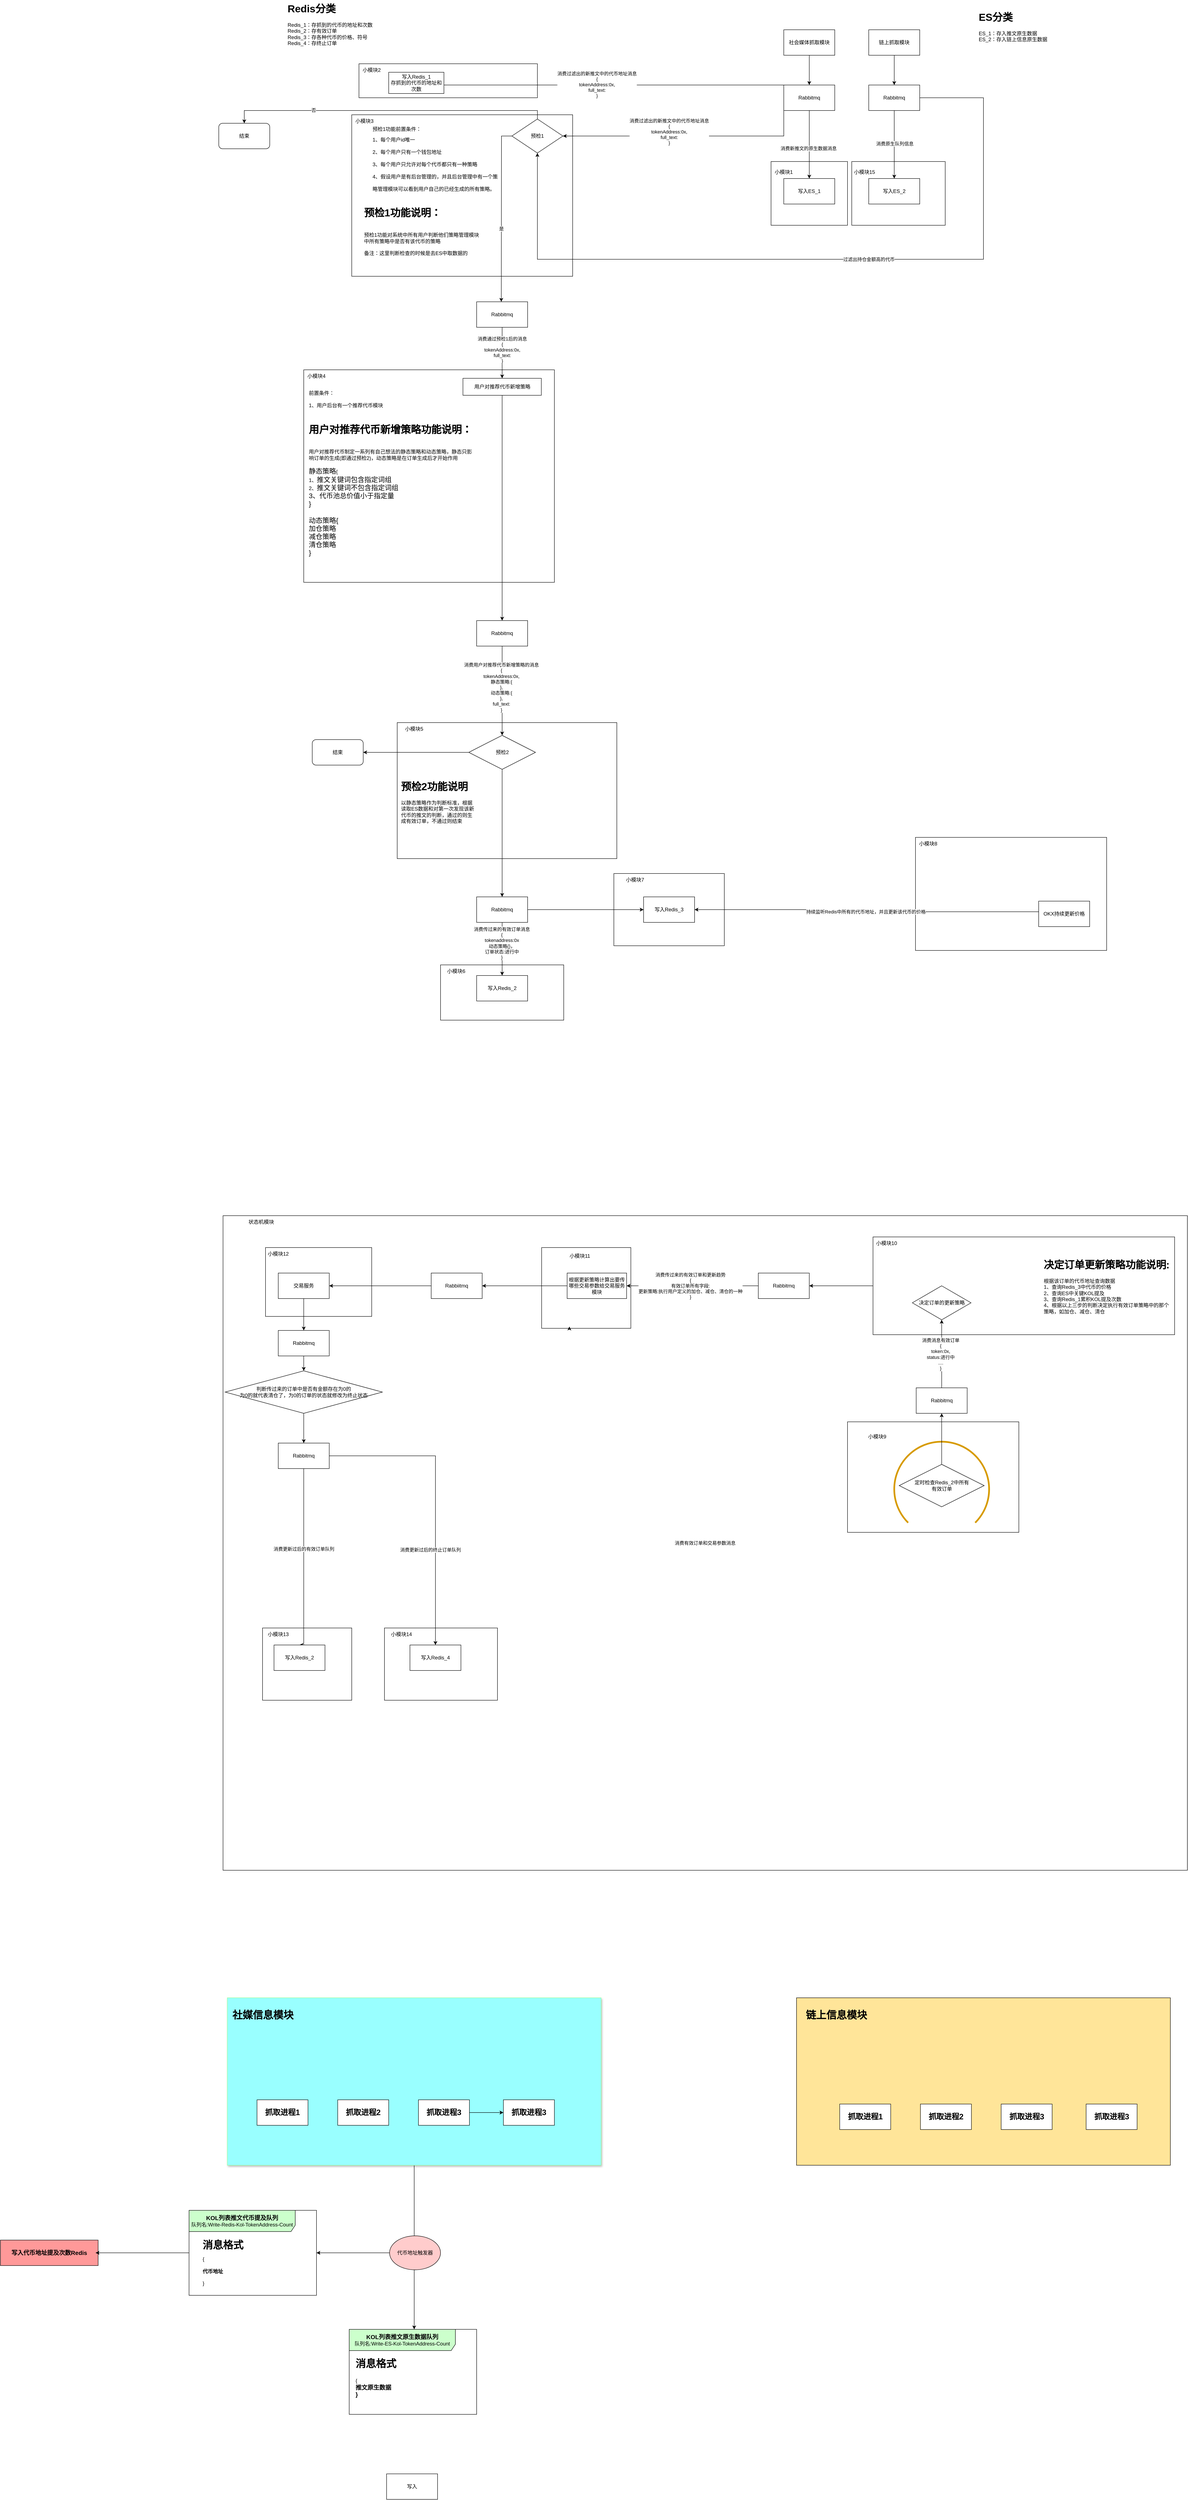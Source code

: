 <mxfile version="27.1.6">
  <diagram name="第 1 页" id="DkC_prD0v3U8Wd_PVia3">
    <mxGraphModel dx="4216" dy="1070" grid="1" gridSize="10" guides="1" tooltips="1" connect="1" arrows="1" fold="1" page="1" pageScale="1" pageWidth="827" pageHeight="1169" math="0" shadow="0">
      <root>
        <mxCell id="0" />
        <mxCell id="1" parent="0" />
        <mxCell id="UOhJGm3NhoNirZsMdT3K-6" value="" style="rounded=0;whiteSpace=wrap;html=1;" parent="1" vertex="1">
          <mxGeometry x="350" y="380" width="220" height="150" as="geometry" />
        </mxCell>
        <mxCell id="yAELuXM_3UmZnxBH9bzI-171" value="" style="rounded=0;whiteSpace=wrap;html=1;" parent="1" vertex="1">
          <mxGeometry x="-625" y="2923" width="230" height="215" as="geometry" />
        </mxCell>
        <mxCell id="yAELuXM_3UmZnxBH9bzI-154" value="" style="rounded=0;whiteSpace=wrap;html=1;" parent="1" vertex="1">
          <mxGeometry x="386.68" y="3365" width="350" height="240" as="geometry" />
        </mxCell>
        <mxCell id="yAELuXM_3UmZnxBH9bzI-139" value="" style="rounded=0;whiteSpace=wrap;html=1;" parent="1" vertex="1">
          <mxGeometry x="500" y="1970" width="450" height="266" as="geometry" />
        </mxCell>
        <mxCell id="yAELuXM_3UmZnxBH9bzI-136" value="" style="rounded=0;whiteSpace=wrap;html=1;" parent="1" vertex="1">
          <mxGeometry x="-210" y="2055" width="260" height="170" as="geometry" />
        </mxCell>
        <mxCell id="yAELuXM_3UmZnxBH9bzI-127" value="" style="rounded=0;whiteSpace=wrap;html=1;" parent="1" vertex="1">
          <mxGeometry x="-618" y="2270" width="290" height="130" as="geometry" />
        </mxCell>
        <mxCell id="yAELuXM_3UmZnxBH9bzI-118" value="" style="rounded=0;whiteSpace=wrap;html=1;" parent="1" vertex="1">
          <mxGeometry x="-720" y="1700" width="517" height="320" as="geometry" />
        </mxCell>
        <mxCell id="yAELuXM_3UmZnxBH9bzI-104" value="" style="rounded=0;whiteSpace=wrap;html=1;" parent="1" vertex="1">
          <mxGeometry x="-940" y="870" width="590" height="500" as="geometry" />
        </mxCell>
        <mxCell id="yAELuXM_3UmZnxBH9bzI-66" value="" style="rounded=0;whiteSpace=wrap;html=1;" parent="1" vertex="1">
          <mxGeometry x="160" y="380" width="180" height="150" as="geometry" />
        </mxCell>
        <mxCell id="yAELuXM_3UmZnxBH9bzI-63" value="" style="rounded=0;whiteSpace=wrap;html=1;" parent="1" vertex="1">
          <mxGeometry x="-827" y="270" width="520" height="380" as="geometry" />
        </mxCell>
        <mxCell id="yAELuXM_3UmZnxBH9bzI-61" value="" style="rounded=0;whiteSpace=wrap;html=1;" parent="1" vertex="1">
          <mxGeometry x="-810" y="150" width="420" height="80" as="geometry" />
        </mxCell>
        <mxCell id="yAELuXM_3UmZnxBH9bzI-26" style="edgeStyle=orthogonalEdgeStyle;rounded=0;orthogonalLoop=1;jettySize=auto;html=1;exitX=0.5;exitY=1;exitDx=0;exitDy=0;entryX=0.5;entryY=0;entryDx=0;entryDy=0;" parent="1" source="yAELuXM_3UmZnxBH9bzI-1" target="yAELuXM_3UmZnxBH9bzI-5" edge="1">
          <mxGeometry relative="1" as="geometry" />
        </mxCell>
        <mxCell id="yAELuXM_3UmZnxBH9bzI-1" value="社会媒体抓取模块" style="rounded=0;whiteSpace=wrap;html=1;" parent="1" vertex="1">
          <mxGeometry x="190" y="70" width="120" height="60" as="geometry" />
        </mxCell>
        <mxCell id="yAELuXM_3UmZnxBH9bzI-19" style="edgeStyle=orthogonalEdgeStyle;rounded=0;orthogonalLoop=1;jettySize=auto;html=1;exitX=0.5;exitY=1;exitDx=0;exitDy=0;" parent="1" source="yAELuXM_3UmZnxBH9bzI-2" target="yAELuXM_3UmZnxBH9bzI-20" edge="1">
          <mxGeometry relative="1" as="geometry">
            <mxPoint x="450" y="260" as="targetPoint" />
          </mxGeometry>
        </mxCell>
        <mxCell id="yAELuXM_3UmZnxBH9bzI-2" value="链上抓取模块" style="rounded=0;whiteSpace=wrap;html=1;" parent="1" vertex="1">
          <mxGeometry x="390" y="70" width="120" height="60" as="geometry" />
        </mxCell>
        <mxCell id="yAELuXM_3UmZnxBH9bzI-27" style="edgeStyle=orthogonalEdgeStyle;rounded=0;orthogonalLoop=1;jettySize=auto;html=1;exitX=0.5;exitY=1;exitDx=0;exitDy=0;entryX=0.5;entryY=0;entryDx=0;entryDy=0;" parent="1" source="yAELuXM_3UmZnxBH9bzI-5" target="yAELuXM_3UmZnxBH9bzI-38" edge="1">
          <mxGeometry relative="1" as="geometry">
            <mxPoint x="240" y="320" as="targetPoint" />
          </mxGeometry>
        </mxCell>
        <mxCell id="yAELuXM_3UmZnxBH9bzI-29" value="消费新推文的原生数据消息" style="edgeLabel;html=1;align=center;verticalAlign=middle;resizable=0;points=[];" parent="yAELuXM_3UmZnxBH9bzI-27" vertex="1" connectable="0">
          <mxGeometry x="0.115" y="-2" relative="1" as="geometry">
            <mxPoint as="offset" />
          </mxGeometry>
        </mxCell>
        <mxCell id="yAELuXM_3UmZnxBH9bzI-50" style="edgeStyle=orthogonalEdgeStyle;rounded=0;orthogonalLoop=1;jettySize=auto;html=1;exitX=0;exitY=0;exitDx=0;exitDy=0;entryX=1;entryY=0.5;entryDx=0;entryDy=0;" parent="1" source="yAELuXM_3UmZnxBH9bzI-5" target="yAELuXM_3UmZnxBH9bzI-33" edge="1">
          <mxGeometry relative="1" as="geometry">
            <Array as="points">
              <mxPoint x="-630" y="200" />
            </Array>
          </mxGeometry>
        </mxCell>
        <mxCell id="yAELuXM_3UmZnxBH9bzI-54" value="消费过滤出的新推文中的代币地址消息&lt;br&gt;{&lt;br&gt;tokenAddress:0x,&lt;br&gt;full_text:&lt;br&gt;}" style="edgeLabel;html=1;align=center;verticalAlign=middle;resizable=0;points=[];" parent="yAELuXM_3UmZnxBH9bzI-50" vertex="1" connectable="0">
          <mxGeometry x="0.042" y="-1" relative="1" as="geometry">
            <mxPoint as="offset" />
          </mxGeometry>
        </mxCell>
        <mxCell id="yAELuXM_3UmZnxBH9bzI-5" value="Rabbitmq" style="rounded=0;whiteSpace=wrap;html=1;" parent="1" vertex="1">
          <mxGeometry x="190" y="200" width="120" height="60" as="geometry" />
        </mxCell>
        <mxCell id="yAELuXM_3UmZnxBH9bzI-41" style="edgeStyle=orthogonalEdgeStyle;rounded=0;orthogonalLoop=1;jettySize=auto;html=1;exitX=0.5;exitY=1;exitDx=0;exitDy=0;entryX=0.5;entryY=0;entryDx=0;entryDy=0;" parent="1" source="yAELuXM_3UmZnxBH9bzI-20" target="yAELuXM_3UmZnxBH9bzI-40" edge="1">
          <mxGeometry relative="1" as="geometry" />
        </mxCell>
        <mxCell id="yAELuXM_3UmZnxBH9bzI-43" value="消费原生队列信息" style="edgeLabel;html=1;align=center;verticalAlign=middle;resizable=0;points=[];" parent="yAELuXM_3UmZnxBH9bzI-41" vertex="1" connectable="0">
          <mxGeometry x="-0.027" y="1" relative="1" as="geometry">
            <mxPoint as="offset" />
          </mxGeometry>
        </mxCell>
        <mxCell id="yAELuXM_3UmZnxBH9bzI-198" style="edgeStyle=orthogonalEdgeStyle;rounded=0;orthogonalLoop=1;jettySize=auto;html=1;exitX=1;exitY=0.5;exitDx=0;exitDy=0;entryX=0.5;entryY=1;entryDx=0;entryDy=0;" parent="1" source="yAELuXM_3UmZnxBH9bzI-20" target="yAELuXM_3UmZnxBH9bzI-81" edge="1">
          <mxGeometry relative="1" as="geometry">
            <mxPoint x="710" y="230" as="targetPoint" />
            <Array as="points">
              <mxPoint x="660" y="230" />
              <mxPoint x="660" y="610" />
              <mxPoint x="-390" y="610" />
            </Array>
          </mxGeometry>
        </mxCell>
        <mxCell id="yAELuXM_3UmZnxBH9bzI-199" value="过滤出持仓金额高的代币" style="edgeLabel;html=1;align=center;verticalAlign=middle;resizable=0;points=[];" parent="yAELuXM_3UmZnxBH9bzI-198" vertex="1" connectable="0">
          <mxGeometry x="-0.281" y="-3" relative="1" as="geometry">
            <mxPoint x="-142" y="3" as="offset" />
          </mxGeometry>
        </mxCell>
        <mxCell id="yAELuXM_3UmZnxBH9bzI-20" value="Rabbitmq" style="rounded=0;whiteSpace=wrap;html=1;" parent="1" vertex="1">
          <mxGeometry x="390" y="200" width="120" height="60" as="geometry" />
        </mxCell>
        <mxCell id="yAELuXM_3UmZnxBH9bzI-33" value="写入Redis_1&lt;div&gt;&lt;span style=&quot;text-align: left;&quot;&gt;存抓到的代币的地址和次数&lt;/span&gt;&lt;/div&gt;" style="rounded=0;whiteSpace=wrap;html=1;" parent="1" vertex="1">
          <mxGeometry x="-740" y="170" width="130" height="50" as="geometry" />
        </mxCell>
        <mxCell id="yAELuXM_3UmZnxBH9bzI-38" value="写入ES_1" style="rounded=0;whiteSpace=wrap;html=1;" parent="1" vertex="1">
          <mxGeometry x="190" y="420" width="120" height="60" as="geometry" />
        </mxCell>
        <mxCell id="yAELuXM_3UmZnxBH9bzI-40" value="写入ES_2" style="rounded=0;whiteSpace=wrap;html=1;" parent="1" vertex="1">
          <mxGeometry x="390" y="420" width="120" height="60" as="geometry" />
        </mxCell>
        <mxCell id="yAELuXM_3UmZnxBH9bzI-62" value="小模块2" style="text;html=1;align=center;verticalAlign=middle;whiteSpace=wrap;rounded=0;" parent="1" vertex="1">
          <mxGeometry x="-810" y="150" width="60" height="30" as="geometry" />
        </mxCell>
        <mxCell id="yAELuXM_3UmZnxBH9bzI-65" value="小模块3" style="text;html=1;align=center;verticalAlign=middle;whiteSpace=wrap;rounded=0;" parent="1" vertex="1">
          <mxGeometry x="-827" y="270" width="60" height="30" as="geometry" />
        </mxCell>
        <mxCell id="yAELuXM_3UmZnxBH9bzI-67" value="小模块1" style="text;html=1;align=center;verticalAlign=middle;whiteSpace=wrap;rounded=0;" parent="1" vertex="1">
          <mxGeometry x="160" y="390" width="60" height="30" as="geometry" />
        </mxCell>
        <mxCell id="yAELuXM_3UmZnxBH9bzI-77" value="&lt;span style=&quot;text-align: center;&quot;&gt;预检1功能前置条件：&lt;/span&gt;&lt;br style=&quot;text-align: center;&quot;&gt;&lt;h1 style=&quot;margin-top: 0px;&quot;&gt;&lt;span style=&quot;font-size: 12px; font-weight: 400; text-align: center;&quot;&gt;1、每个用户id唯一&lt;/span&gt;&lt;br style=&quot;font-size: 12px; font-weight: 400; text-align: center;&quot;&gt;&lt;span style=&quot;font-size: 12px; font-weight: 400; text-align: center;&quot;&gt;2、每个用户只有一个钱包地址&lt;/span&gt;&lt;br style=&quot;font-size: 12px; font-weight: 400; text-align: center;&quot;&gt;&lt;span style=&quot;font-size: 12px; font-weight: 400; text-align: center;&quot;&gt;3、每个用户只允许对每个代币都只有一种策略&lt;br&gt;4、&lt;/span&gt;&lt;span style=&quot;background-color: transparent; color: light-dark(rgb(0, 0, 0), rgb(255, 255, 255)); font-size: 12px; font-weight: normal;&quot;&gt;假设用户是有后台管理的，并且后台管理中有一个策略管理模块可以看到用户自己的已经生成的所有策略。&lt;/span&gt;&lt;/h1&gt;" style="text;html=1;whiteSpace=wrap;overflow=hidden;rounded=0;" parent="1" vertex="1">
          <mxGeometry x="-780" y="290" width="300" height="170" as="geometry" />
        </mxCell>
        <mxCell id="yAELuXM_3UmZnxBH9bzI-80" value="&lt;h1 style=&quot;margin-top: 0px;&quot;&gt;预检1功能说明：&lt;/h1&gt;&lt;div&gt;&lt;br&gt;预检1功能对系统中所有用户判断他们策略管理模块中所有策略中是否有该代币的策略&lt;br&gt;&lt;br&gt;备注：这里判断检查的时候是去ES中取数据的&lt;br&gt;&lt;br&gt;&lt;br&gt;&lt;/div&gt;" style="text;html=1;whiteSpace=wrap;overflow=hidden;rounded=0;" parent="1" vertex="1">
          <mxGeometry x="-800" y="480" width="280" height="180" as="geometry" />
        </mxCell>
        <mxCell id="yAELuXM_3UmZnxBH9bzI-83" value="" style="edgeStyle=orthogonalEdgeStyle;rounded=0;orthogonalLoop=1;jettySize=auto;html=1;exitX=0;exitY=1;exitDx=0;exitDy=0;entryX=1;entryY=0.5;entryDx=0;entryDy=0;" parent="1" source="yAELuXM_3UmZnxBH9bzI-5" target="yAELuXM_3UmZnxBH9bzI-81" edge="1">
          <mxGeometry relative="1" as="geometry">
            <mxPoint x="180" y="260" as="sourcePoint" />
            <mxPoint x="-490" y="260" as="targetPoint" />
            <Array as="points" />
          </mxGeometry>
        </mxCell>
        <mxCell id="yAELuXM_3UmZnxBH9bzI-85" value="消费过滤出的新推文中的代币地址消息&lt;br&gt;{&lt;br&gt;tokenAddress:0x,&lt;br&gt;full_text:&lt;br&gt;}" style="edgeLabel;html=1;align=center;verticalAlign=middle;resizable=0;points=[];" parent="yAELuXM_3UmZnxBH9bzI-83" vertex="1" connectable="0">
          <mxGeometry x="0.385" y="3" relative="1" as="geometry">
            <mxPoint x="71" y="-13" as="offset" />
          </mxGeometry>
        </mxCell>
        <mxCell id="yAELuXM_3UmZnxBH9bzI-86" style="edgeStyle=orthogonalEdgeStyle;rounded=0;orthogonalLoop=1;jettySize=auto;html=1;exitX=0;exitY=0.5;exitDx=0;exitDy=0;" parent="1" source="yAELuXM_3UmZnxBH9bzI-81" edge="1">
          <mxGeometry relative="1" as="geometry">
            <mxPoint x="-475" y="710" as="targetPoint" />
          </mxGeometry>
        </mxCell>
        <mxCell id="yAELuXM_3UmZnxBH9bzI-90" value="是" style="edgeLabel;html=1;align=center;verticalAlign=middle;resizable=0;points=[];" parent="yAELuXM_3UmZnxBH9bzI-86" vertex="1" connectable="0">
          <mxGeometry x="0.169" relative="1" as="geometry">
            <mxPoint as="offset" />
          </mxGeometry>
        </mxCell>
        <mxCell id="yAELuXM_3UmZnxBH9bzI-202" style="edgeStyle=orthogonalEdgeStyle;rounded=0;orthogonalLoop=1;jettySize=auto;html=1;exitX=0.5;exitY=0;exitDx=0;exitDy=0;entryX=0.5;entryY=0;entryDx=0;entryDy=0;" parent="1" source="yAELuXM_3UmZnxBH9bzI-81" target="yAELuXM_3UmZnxBH9bzI-201" edge="1">
          <mxGeometry relative="1" as="geometry" />
        </mxCell>
        <mxCell id="yAELuXM_3UmZnxBH9bzI-203" value="否" style="edgeLabel;html=1;align=center;verticalAlign=middle;resizable=0;points=[];" parent="yAELuXM_3UmZnxBH9bzI-202" vertex="1" connectable="0">
          <mxGeometry x="0.483" y="-1" relative="1" as="geometry">
            <mxPoint x="1" as="offset" />
          </mxGeometry>
        </mxCell>
        <mxCell id="yAELuXM_3UmZnxBH9bzI-81" value="预检1" style="rhombus;whiteSpace=wrap;html=1;" parent="1" vertex="1">
          <mxGeometry x="-450" y="280" width="120" height="80" as="geometry" />
        </mxCell>
        <mxCell id="yAELuXM_3UmZnxBH9bzI-98" style="edgeStyle=orthogonalEdgeStyle;rounded=0;orthogonalLoop=1;jettySize=auto;html=1;exitX=0.5;exitY=1;exitDx=0;exitDy=0;" parent="1" source="yAELuXM_3UmZnxBH9bzI-97" edge="1">
          <mxGeometry relative="1" as="geometry">
            <mxPoint x="-473" y="890" as="targetPoint" />
          </mxGeometry>
        </mxCell>
        <mxCell id="yAELuXM_3UmZnxBH9bzI-99" value="消费通过预检1后的消息&lt;br&gt;{&lt;br&gt;tokenAddress:0x,&lt;br&gt;full_text:&lt;br&gt;}" style="edgeLabel;html=1;align=center;verticalAlign=middle;resizable=0;points=[];" parent="yAELuXM_3UmZnxBH9bzI-98" vertex="1" connectable="0">
          <mxGeometry x="-0.117" relative="1" as="geometry">
            <mxPoint as="offset" />
          </mxGeometry>
        </mxCell>
        <mxCell id="yAELuXM_3UmZnxBH9bzI-97" value="Rabbitmq" style="rounded=0;whiteSpace=wrap;html=1;" parent="1" vertex="1">
          <mxGeometry x="-533" y="710" width="120" height="60" as="geometry" />
        </mxCell>
        <mxCell id="yAELuXM_3UmZnxBH9bzI-112" style="edgeStyle=orthogonalEdgeStyle;rounded=0;orthogonalLoop=1;jettySize=auto;html=1;exitX=0.5;exitY=1;exitDx=0;exitDy=0;" parent="1" source="yAELuXM_3UmZnxBH9bzI-100" edge="1">
          <mxGeometry relative="1" as="geometry">
            <mxPoint x="-473" y="1460" as="targetPoint" />
          </mxGeometry>
        </mxCell>
        <mxCell id="yAELuXM_3UmZnxBH9bzI-100" value="用户对推荐代币新增策略" style="rounded=0;whiteSpace=wrap;html=1;" parent="1" vertex="1">
          <mxGeometry x="-565.25" y="890" width="184.5" height="40" as="geometry" />
        </mxCell>
        <mxCell id="yAELuXM_3UmZnxBH9bzI-103" value="&lt;h1 style=&quot;margin-top: 0px;&quot;&gt;&lt;span style=&quot;font-size: 12px; font-weight: 400; text-align: center;&quot;&gt;前置条件：&lt;/span&gt;&lt;br style=&quot;font-size: 12px; font-weight: 400; text-align: center;&quot;&gt;&lt;span style=&quot;font-size: 12px; font-weight: 400; text-align: center;&quot;&gt;1、用户后台有一个推荐代币模块&lt;/span&gt;&lt;/h1&gt;" style="text;html=1;whiteSpace=wrap;overflow=hidden;rounded=0;" parent="1" vertex="1">
          <mxGeometry x="-930" y="900" width="210" height="70" as="geometry" />
        </mxCell>
        <mxCell id="yAELuXM_3UmZnxBH9bzI-105" value="&lt;h1 style=&quot;margin-top: 0px;&quot;&gt;用户对推荐代币新增策略功能说明：&lt;/h1&gt;&lt;div&gt;&lt;br&gt;用户对推荐代币制定一系列有自己想法的静态策略和动态策略，静态只影响订单的生成(即通过预检2)，动态策略是在订单生成后才开始作用&lt;br&gt;&lt;br&gt;&lt;span style=&quot;font-size: 16px;&quot;&gt;静态策略&lt;/span&gt;{&lt;br&gt;1、&lt;span style=&quot;font-size: 16px;&quot;&gt;推文关键词包含指定词组&lt;br&gt;&lt;/span&gt;2、&lt;span style=&quot;font-size: 16px;&quot;&gt;推文关键词不包含指定词组&lt;br&gt;3、&lt;/span&gt;&lt;span style=&quot;font-size: 16px;&quot;&gt;代币池总价值小于指定量&lt;br&gt;}&lt;br&gt;&lt;br&gt;动态策略{&lt;br&gt;加仓策略&lt;br&gt;减仓策略&lt;br&gt;清仓策略&lt;br&gt;}&lt;br&gt;&lt;/span&gt;&lt;span style=&quot;font-size: 16px;&quot;&gt;&lt;br&gt;&lt;br&gt;&lt;/span&gt;&lt;br&gt;&lt;br&gt;&lt;br&gt;&lt;br&gt;&lt;br&gt;&lt;/div&gt;" style="text;html=1;whiteSpace=wrap;overflow=hidden;rounded=0;" parent="1" vertex="1">
          <mxGeometry x="-930" y="990" width="390" height="360" as="geometry" />
        </mxCell>
        <mxCell id="yAELuXM_3UmZnxBH9bzI-106" value="小模块4" style="text;html=1;align=center;verticalAlign=middle;whiteSpace=wrap;rounded=0;" parent="1" vertex="1">
          <mxGeometry x="-940" y="870" width="60" height="30" as="geometry" />
        </mxCell>
        <mxCell id="yAELuXM_3UmZnxBH9bzI-115" style="edgeStyle=orthogonalEdgeStyle;rounded=0;orthogonalLoop=1;jettySize=auto;html=1;exitX=0.5;exitY=1;exitDx=0;exitDy=0;" parent="1" source="yAELuXM_3UmZnxBH9bzI-114" edge="1">
          <mxGeometry relative="1" as="geometry">
            <mxPoint x="-473" y="1730" as="targetPoint" />
          </mxGeometry>
        </mxCell>
        <mxCell id="yAELuXM_3UmZnxBH9bzI-116" value="消费用户对推荐代币新增策略的消息&lt;br&gt;{&lt;br&gt;tokenAddress:0x,&lt;br&gt;静态策略:{&lt;br&gt;},&lt;br&gt;动态策略:{&lt;br&gt;},&lt;br&gt;full_text:&lt;br&gt;}" style="edgeLabel;html=1;align=center;verticalAlign=middle;resizable=0;points=[];" parent="yAELuXM_3UmZnxBH9bzI-115" vertex="1" connectable="0">
          <mxGeometry x="-0.084" y="-2" relative="1" as="geometry">
            <mxPoint as="offset" />
          </mxGeometry>
        </mxCell>
        <mxCell id="yAELuXM_3UmZnxBH9bzI-114" value="Rabbitmq" style="rounded=0;whiteSpace=wrap;html=1;" parent="1" vertex="1">
          <mxGeometry x="-533" y="1460" width="120" height="60" as="geometry" />
        </mxCell>
        <mxCell id="yAELuXM_3UmZnxBH9bzI-121" style="edgeStyle=orthogonalEdgeStyle;rounded=0;orthogonalLoop=1;jettySize=auto;html=1;exitX=0.5;exitY=1;exitDx=0;exitDy=0;" parent="1" source="yAELuXM_3UmZnxBH9bzI-117" edge="1">
          <mxGeometry relative="1" as="geometry">
            <mxPoint x="-473" y="2110" as="targetPoint" />
          </mxGeometry>
        </mxCell>
        <mxCell id="yAELuXM_3UmZnxBH9bzI-122" style="edgeStyle=orthogonalEdgeStyle;rounded=0;orthogonalLoop=1;jettySize=auto;html=1;exitX=0;exitY=0.5;exitDx=0;exitDy=0;" parent="1" source="yAELuXM_3UmZnxBH9bzI-117" edge="1">
          <mxGeometry relative="1" as="geometry">
            <mxPoint x="-800" y="1770" as="targetPoint" />
          </mxGeometry>
        </mxCell>
        <mxCell id="yAELuXM_3UmZnxBH9bzI-117" value="预检2" style="rhombus;whiteSpace=wrap;html=1;" parent="1" vertex="1">
          <mxGeometry x="-551.5" y="1730" width="157" height="80" as="geometry" />
        </mxCell>
        <mxCell id="yAELuXM_3UmZnxBH9bzI-119" value="小模块5" style="text;html=1;align=center;verticalAlign=middle;whiteSpace=wrap;rounded=0;" parent="1" vertex="1">
          <mxGeometry x="-710" y="1700" width="60" height="30" as="geometry" />
        </mxCell>
        <mxCell id="yAELuXM_3UmZnxBH9bzI-120" value="&lt;h1 style=&quot;margin-top: 0px;&quot;&gt;预检2功能说明&lt;/h1&gt;&lt;p&gt;以静态策略作为判断标准，根据读取ES数据和对第一次发现该新代币的推文的判断，通过的则生成有效订单，不通过则结束&lt;/p&gt;" style="text;html=1;whiteSpace=wrap;overflow=hidden;rounded=0;" parent="1" vertex="1">
          <mxGeometry x="-713" y="1830" width="180" height="120" as="geometry" />
        </mxCell>
        <mxCell id="yAELuXM_3UmZnxBH9bzI-123" value="结束" style="rounded=1;whiteSpace=wrap;html=1;" parent="1" vertex="1">
          <mxGeometry x="-920" y="1740" width="120" height="60" as="geometry" />
        </mxCell>
        <mxCell id="yAELuXM_3UmZnxBH9bzI-125" style="edgeStyle=orthogonalEdgeStyle;rounded=0;orthogonalLoop=1;jettySize=auto;html=1;exitX=0.5;exitY=1;exitDx=0;exitDy=0;" parent="1" source="yAELuXM_3UmZnxBH9bzI-124" target="yAELuXM_3UmZnxBH9bzI-126" edge="1">
          <mxGeometry relative="1" as="geometry">
            <mxPoint x="-473" y="2240" as="targetPoint" />
          </mxGeometry>
        </mxCell>
        <mxCell id="yAELuXM_3UmZnxBH9bzI-131" value="消费传过来的有效订单消息&lt;br&gt;{&lt;br&gt;tokenaddress:0x&lt;br&gt;动态策略{}，&lt;br&gt;订单状态:进行中&lt;br&gt;}" style="edgeLabel;html=1;align=center;verticalAlign=middle;resizable=0;points=[];" parent="yAELuXM_3UmZnxBH9bzI-125" vertex="1" connectable="0">
          <mxGeometry x="-0.216" y="-1" relative="1" as="geometry">
            <mxPoint as="offset" />
          </mxGeometry>
        </mxCell>
        <mxCell id="yAELuXM_3UmZnxBH9bzI-132" style="edgeStyle=orthogonalEdgeStyle;rounded=0;orthogonalLoop=1;jettySize=auto;html=1;exitX=1;exitY=0.5;exitDx=0;exitDy=0;" parent="1" source="yAELuXM_3UmZnxBH9bzI-124" edge="1">
          <mxGeometry relative="1" as="geometry">
            <mxPoint x="-140" y="2140" as="targetPoint" />
          </mxGeometry>
        </mxCell>
        <mxCell id="yAELuXM_3UmZnxBH9bzI-124" value="Rabbitmq" style="rounded=0;whiteSpace=wrap;html=1;" parent="1" vertex="1">
          <mxGeometry x="-533" y="2110" width="120" height="60" as="geometry" />
        </mxCell>
        <mxCell id="yAELuXM_3UmZnxBH9bzI-126" value="写入Redis_2" style="rounded=0;whiteSpace=wrap;html=1;" parent="1" vertex="1">
          <mxGeometry x="-533" y="2295" width="120" height="60" as="geometry" />
        </mxCell>
        <mxCell id="yAELuXM_3UmZnxBH9bzI-128" value="小模块6" style="text;html=1;align=center;verticalAlign=middle;whiteSpace=wrap;rounded=0;" parent="1" vertex="1">
          <mxGeometry x="-611.5" y="2270" width="60" height="30" as="geometry" />
        </mxCell>
        <mxCell id="yAELuXM_3UmZnxBH9bzI-129" value="&lt;h1 style=&quot;margin-top: 0px;&quot;&gt;Redis分类&lt;/h1&gt;&lt;p&gt;Redis_1：存抓到的代币的地址和次数&lt;br&gt;Redis_2：存有效订单&lt;br&gt;Redis_3：存各种代币的价格、符号&lt;br&gt;Redis_4：存终止订单&lt;/p&gt;" style="text;html=1;whiteSpace=wrap;overflow=hidden;rounded=0;" parent="1" vertex="1">
          <mxGeometry x="-980" width="220" height="120" as="geometry" />
        </mxCell>
        <mxCell id="yAELuXM_3UmZnxBH9bzI-133" value="写入Redis_3" style="rounded=0;whiteSpace=wrap;html=1;" parent="1" vertex="1">
          <mxGeometry x="-140" y="2110" width="120" height="60" as="geometry" />
        </mxCell>
        <mxCell id="yAELuXM_3UmZnxBH9bzI-137" value="小模块7" style="text;html=1;align=center;verticalAlign=middle;whiteSpace=wrap;rounded=0;" parent="1" vertex="1">
          <mxGeometry x="-190" y="2055" width="60" height="30" as="geometry" />
        </mxCell>
        <mxCell id="yAELuXM_3UmZnxBH9bzI-141" value="持续监听Redis中所有的代币地址，并且更新该代币的价格" style="edgeStyle=orthogonalEdgeStyle;rounded=0;orthogonalLoop=1;jettySize=auto;html=1;exitX=0.5;exitY=1;exitDx=0;exitDy=0;" parent="1" target="yAELuXM_3UmZnxBH9bzI-133" edge="1">
          <mxGeometry relative="1" as="geometry">
            <mxPoint x="790" y="2145" as="sourcePoint" />
            <Array as="points">
              <mxPoint x="354" y="2140" />
            </Array>
          </mxGeometry>
        </mxCell>
        <mxCell id="yAELuXM_3UmZnxBH9bzI-140" value="小模块8" style="text;html=1;align=center;verticalAlign=middle;whiteSpace=wrap;rounded=0;" parent="1" vertex="1">
          <mxGeometry x="500" y="1970" width="60" height="30" as="geometry" />
        </mxCell>
        <mxCell id="yAELuXM_3UmZnxBH9bzI-142" value="&lt;span style=&quot;font-size: 11px; text-wrap-mode: nowrap; background-color: rgb(255, 255, 255);&quot;&gt;消费有效订单和交易参数消息&lt;/span&gt;" style="rounded=0;whiteSpace=wrap;html=1;" parent="1" vertex="1">
          <mxGeometry x="-1130" y="2860" width="2270" height="1540" as="geometry" />
        </mxCell>
        <mxCell id="yAELuXM_3UmZnxBH9bzI-143" value="状态机模块" style="text;html=1;align=center;verticalAlign=middle;whiteSpace=wrap;rounded=0;" parent="1" vertex="1">
          <mxGeometry x="-1090" y="2860" width="100" height="30" as="geometry" />
        </mxCell>
        <mxCell id="yAELuXM_3UmZnxBH9bzI-156" value="" style="rounded=0;whiteSpace=wrap;html=1;" parent="1" vertex="1">
          <mxGeometry x="340" y="3345" width="403.32" height="260" as="geometry" />
        </mxCell>
        <mxCell id="yAELuXM_3UmZnxBH9bzI-144" value="定时检查Redis_2中所有&lt;br&gt;有效订单" style="rhombus;whiteSpace=wrap;html=1;" parent="1" vertex="1">
          <mxGeometry x="461.68" y="3445" width="200" height="100" as="geometry" />
        </mxCell>
        <mxCell id="yAELuXM_3UmZnxBH9bzI-145" value="" style="html=1;shadow=0;dashed=0;shape=mxgraph.basic.arc;startAngle=0.25;endAngle=1;strokeWidth=4;strokeColor=#d79b00;rotation=135;fillColor=#ffe6cc;movable=1;resizable=1;rotatable=1;deletable=1;editable=1;locked=0;connectable=1;" parent="1" vertex="1">
          <mxGeometry x="450.0" y="3391.745" width="223.36" height="223.25" as="geometry" />
        </mxCell>
        <mxCell id="yAELuXM_3UmZnxBH9bzI-146" value="OKX持续更新价格" style="rounded=0;whiteSpace=wrap;html=1;" parent="1" vertex="1">
          <mxGeometry x="790" y="2120" width="120" height="60" as="geometry" />
        </mxCell>
        <mxCell id="yAELuXM_3UmZnxBH9bzI-147" value="Rabbitmq" style="rounded=0;whiteSpace=wrap;html=1;" parent="1" vertex="1">
          <mxGeometry x="501.68" y="3265" width="120" height="60" as="geometry" />
        </mxCell>
        <mxCell id="yAELuXM_3UmZnxBH9bzI-148" style="edgeStyle=orthogonalEdgeStyle;rounded=0;orthogonalLoop=1;jettySize=auto;html=1;exitX=0.5;exitY=0;exitDx=0;exitDy=0;entryX=0.5;entryY=1;entryDx=0;entryDy=0;" parent="1" source="yAELuXM_3UmZnxBH9bzI-144" target="yAELuXM_3UmZnxBH9bzI-147" edge="1">
          <mxGeometry relative="1" as="geometry" />
        </mxCell>
        <mxCell id="yAELuXM_3UmZnxBH9bzI-162" style="edgeStyle=orthogonalEdgeStyle;rounded=0;orthogonalLoop=1;jettySize=auto;html=1;exitX=0;exitY=0.5;exitDx=0;exitDy=0;entryX=1;entryY=0.5;entryDx=0;entryDy=0;" parent="1" source="yAELuXM_3UmZnxBH9bzI-157" target="yAELuXM_3UmZnxBH9bzI-160" edge="1">
          <mxGeometry relative="1" as="geometry" />
        </mxCell>
        <mxCell id="yAELuXM_3UmZnxBH9bzI-157" value="" style="rounded=0;whiteSpace=wrap;html=1;" parent="1" vertex="1">
          <mxGeometry x="400.02" y="2910" width="709.98" height="230" as="geometry" />
        </mxCell>
        <mxCell id="yAELuXM_3UmZnxBH9bzI-149" style="edgeStyle=orthogonalEdgeStyle;rounded=0;orthogonalLoop=1;jettySize=auto;html=1;exitX=0.5;exitY=0;exitDx=0;exitDy=0;entryX=0.5;entryY=1;entryDx=0;entryDy=0;" parent="1" target="yAELuXM_3UmZnxBH9bzI-152" edge="1">
          <mxGeometry relative="1" as="geometry">
            <mxPoint x="560.0" y="3265" as="sourcePoint" />
            <mxPoint x="561.68" y="3155" as="targetPoint" />
            <Array as="points">
              <mxPoint x="562" y="3265" />
            </Array>
          </mxGeometry>
        </mxCell>
        <mxCell id="yAELuXM_3UmZnxBH9bzI-151" value="消费消息有效订单&lt;br&gt;{&lt;br&gt;token:0x,&lt;br&gt;status:进行中&lt;br&gt;....&lt;br&gt;}" style="edgeLabel;html=1;align=center;verticalAlign=middle;resizable=0;points=[];" parent="yAELuXM_3UmZnxBH9bzI-149" vertex="1" connectable="0">
          <mxGeometry x="-0.003" y="3" relative="1" as="geometry">
            <mxPoint as="offset" />
          </mxGeometry>
        </mxCell>
        <mxCell id="yAELuXM_3UmZnxBH9bzI-152" value="决定订单的更新策略" style="rhombus;whiteSpace=wrap;html=1;" parent="1" vertex="1">
          <mxGeometry x="492.68" y="3025" width="138" height="80" as="geometry" />
        </mxCell>
        <mxCell id="yAELuXM_3UmZnxBH9bzI-155" value="小模块9" style="text;html=1;align=center;verticalAlign=middle;whiteSpace=wrap;rounded=0;" parent="1" vertex="1">
          <mxGeometry x="380" y="3365" width="60" height="30" as="geometry" />
        </mxCell>
        <mxCell id="yAELuXM_3UmZnxBH9bzI-158" value="小模块10" style="text;html=1;align=center;verticalAlign=middle;whiteSpace=wrap;rounded=0;" parent="1" vertex="1">
          <mxGeometry x="401.68" y="2910" width="60" height="30" as="geometry" />
        </mxCell>
        <mxCell id="yAELuXM_3UmZnxBH9bzI-159" value="&lt;h1 style=&quot;margin-top: 0px;&quot;&gt;决定订单更新策略功能说明:&lt;/h1&gt;&lt;div&gt;根据该订单的代币地址查询数据&lt;br&gt;1、查询Redis_3中代币的价格&lt;br&gt;2、查询ES中关键KOL提及&lt;br&gt;3、查询Redis_1累积KOL提及次数&lt;br&gt;4、根据以上三步的判断决定执行有效订单策略中的那个策略，如加仓、减仓、清仓&lt;/div&gt;&lt;p&gt;&lt;br&gt;&lt;/p&gt;" style="text;html=1;whiteSpace=wrap;overflow=hidden;rounded=0;" parent="1" vertex="1">
          <mxGeometry x="800" y="2955" width="300" height="150" as="geometry" />
        </mxCell>
        <mxCell id="yAELuXM_3UmZnxBH9bzI-168" value="" style="rounded=0;whiteSpace=wrap;html=1;" parent="1" vertex="1">
          <mxGeometry x="-380" y="2935" width="210" height="190" as="geometry" />
        </mxCell>
        <mxCell id="yAELuXM_3UmZnxBH9bzI-165" style="edgeStyle=orthogonalEdgeStyle;rounded=0;orthogonalLoop=1;jettySize=auto;html=1;exitX=0;exitY=0.5;exitDx=0;exitDy=0;entryX=1;entryY=0.5;entryDx=0;entryDy=0;" parent="1" source="yAELuXM_3UmZnxBH9bzI-160" target="yAELuXM_3UmZnxBH9bzI-164" edge="1">
          <mxGeometry relative="1" as="geometry" />
        </mxCell>
        <mxCell id="yAELuXM_3UmZnxBH9bzI-167" value="消费传过来的有效订单和更新趋势&lt;br&gt;{&lt;br&gt;有效订单所有字段:&lt;br&gt;更新策略:执行用户定义的加仓、减仓、清仓的一种&lt;br&gt;}" style="edgeLabel;html=1;align=center;verticalAlign=middle;resizable=0;points=[];" parent="yAELuXM_3UmZnxBH9bzI-165" vertex="1" connectable="0">
          <mxGeometry x="0.269" y="1" relative="1" as="geometry">
            <mxPoint x="36" y="-1" as="offset" />
          </mxGeometry>
        </mxCell>
        <mxCell id="yAELuXM_3UmZnxBH9bzI-160" value="Rabbitmq" style="rounded=0;whiteSpace=wrap;html=1;" parent="1" vertex="1">
          <mxGeometry x="130" y="2995" width="120" height="60" as="geometry" />
        </mxCell>
        <mxCell id="yAELuXM_3UmZnxBH9bzI-177" style="edgeStyle=orthogonalEdgeStyle;rounded=0;orthogonalLoop=1;jettySize=auto;html=1;exitX=0;exitY=0.5;exitDx=0;exitDy=0;entryX=1;entryY=0.5;entryDx=0;entryDy=0;" parent="1" source="yAELuXM_3UmZnxBH9bzI-164" target="yAELuXM_3UmZnxBH9bzI-176" edge="1">
          <mxGeometry relative="1" as="geometry" />
        </mxCell>
        <mxCell id="yAELuXM_3UmZnxBH9bzI-164" value="根据更新策略计算出要传哪些交易参数给交易服务模块" style="rounded=0;whiteSpace=wrap;html=1;" parent="1" vertex="1">
          <mxGeometry x="-320" y="2995" width="140" height="60" as="geometry" />
        </mxCell>
        <mxCell id="yAELuXM_3UmZnxBH9bzI-181" value="" style="rounded=0;whiteSpace=wrap;html=1;" parent="1" vertex="1">
          <mxGeometry x="-1030" y="2935" width="250" height="162" as="geometry" />
        </mxCell>
        <mxCell id="yAELuXM_3UmZnxBH9bzI-169" value="小模块11" style="text;html=1;align=center;verticalAlign=middle;whiteSpace=wrap;rounded=0;" parent="1" vertex="1">
          <mxGeometry x="-320" y="2940" width="60" height="30" as="geometry" />
        </mxCell>
        <mxCell id="yAELuXM_3UmZnxBH9bzI-188" style="edgeStyle=orthogonalEdgeStyle;rounded=0;orthogonalLoop=1;jettySize=auto;html=1;exitX=0.5;exitY=1;exitDx=0;exitDy=0;" parent="1" source="yAELuXM_3UmZnxBH9bzI-170" edge="1">
          <mxGeometry relative="1" as="geometry">
            <mxPoint x="-940" y="3130" as="targetPoint" />
          </mxGeometry>
        </mxCell>
        <mxCell id="yAELuXM_3UmZnxBH9bzI-170" value="交易服务" style="rounded=0;whiteSpace=wrap;html=1;" parent="1" vertex="1">
          <mxGeometry x="-1000" y="2995" width="120" height="60" as="geometry" />
        </mxCell>
        <mxCell id="yAELuXM_3UmZnxBH9bzI-175" value="小模块12" style="text;html=1;align=center;verticalAlign=middle;whiteSpace=wrap;rounded=0;" parent="1" vertex="1">
          <mxGeometry x="-1030" y="2935" width="60" height="30" as="geometry" />
        </mxCell>
        <mxCell id="UOhJGm3NhoNirZsMdT3K-14" style="edgeStyle=orthogonalEdgeStyle;rounded=0;orthogonalLoop=1;jettySize=auto;html=1;exitX=0;exitY=0.5;exitDx=0;exitDy=0;" parent="1" source="yAELuXM_3UmZnxBH9bzI-176" target="yAELuXM_3UmZnxBH9bzI-170" edge="1">
          <mxGeometry relative="1" as="geometry" />
        </mxCell>
        <mxCell id="yAELuXM_3UmZnxBH9bzI-176" value="Rabbiitmq" style="rounded=0;whiteSpace=wrap;html=1;" parent="1" vertex="1">
          <mxGeometry x="-640" y="2995" width="120" height="60" as="geometry" />
        </mxCell>
        <mxCell id="UOhJGm3NhoNirZsMdT3K-2" value="" style="rounded=0;whiteSpace=wrap;html=1;" parent="1" vertex="1">
          <mxGeometry x="-1037" y="3830" width="210" height="170" as="geometry" />
        </mxCell>
        <mxCell id="yAELuXM_3UmZnxBH9bzI-191" style="edgeStyle=orthogonalEdgeStyle;rounded=0;orthogonalLoop=1;jettySize=auto;html=1;entryX=0.5;entryY=0;entryDx=0;entryDy=0;exitX=0.5;exitY=1;exitDx=0;exitDy=0;" parent="1" source="UOhJGm3NhoNirZsMdT3K-30" target="yAELuXM_3UmZnxBH9bzI-190" edge="1">
          <mxGeometry relative="1" as="geometry">
            <mxPoint x="-940" y="3580" as="sourcePoint" />
            <Array as="points">
              <mxPoint x="-940" y="3870" />
            </Array>
          </mxGeometry>
        </mxCell>
        <mxCell id="yAELuXM_3UmZnxBH9bzI-192" value="消费更新过后的有效订单队列" style="edgeLabel;html=1;align=center;verticalAlign=middle;resizable=0;points=[];" parent="yAELuXM_3UmZnxBH9bzI-191" vertex="1" connectable="0">
          <mxGeometry x="-0.111" relative="1" as="geometry">
            <mxPoint as="offset" />
          </mxGeometry>
        </mxCell>
        <mxCell id="UOhJGm3NhoNirZsMdT3K-4" value="" style="rounded=0;whiteSpace=wrap;html=1;" parent="1" vertex="1">
          <mxGeometry x="-750" y="3830" width="266" height="170" as="geometry" />
        </mxCell>
        <mxCell id="yAELuXM_3UmZnxBH9bzI-190" value="写入Redis_2" style="rounded=0;whiteSpace=wrap;html=1;" parent="1" vertex="1">
          <mxGeometry x="-1010" y="3870" width="120" height="60" as="geometry" />
        </mxCell>
        <mxCell id="yAELuXM_3UmZnxBH9bzI-194" value="写入Redis_4" style="rounded=0;whiteSpace=wrap;html=1;" parent="1" vertex="1">
          <mxGeometry x="-690" y="3870" width="120" height="60" as="geometry" />
        </mxCell>
        <mxCell id="yAELuXM_3UmZnxBH9bzI-201" value="结束" style="rounded=1;whiteSpace=wrap;html=1;" parent="1" vertex="1">
          <mxGeometry x="-1140" y="290" width="120" height="60" as="geometry" />
        </mxCell>
        <mxCell id="UOhJGm3NhoNirZsMdT3K-1" style="edgeStyle=orthogonalEdgeStyle;rounded=0;orthogonalLoop=1;jettySize=auto;html=1;exitX=0.5;exitY=1;exitDx=0;exitDy=0;entryX=0.311;entryY=0.978;entryDx=0;entryDy=0;entryPerimeter=0;" parent="1" source="yAELuXM_3UmZnxBH9bzI-168" target="yAELuXM_3UmZnxBH9bzI-168" edge="1">
          <mxGeometry relative="1" as="geometry" />
        </mxCell>
        <mxCell id="UOhJGm3NhoNirZsMdT3K-3" value="小模块13" style="text;html=1;align=center;verticalAlign=middle;whiteSpace=wrap;rounded=0;" parent="1" vertex="1">
          <mxGeometry x="-1030" y="3830" width="60" height="30" as="geometry" />
        </mxCell>
        <mxCell id="UOhJGm3NhoNirZsMdT3K-5" value="小模块14" style="text;html=1;align=center;verticalAlign=middle;whiteSpace=wrap;rounded=0;" parent="1" vertex="1">
          <mxGeometry x="-740" y="3830" width="60" height="30" as="geometry" />
        </mxCell>
        <mxCell id="UOhJGm3NhoNirZsMdT3K-7" value="小模块15" style="text;html=1;align=center;verticalAlign=middle;whiteSpace=wrap;rounded=0;" parent="1" vertex="1">
          <mxGeometry x="350" y="390" width="60" height="30" as="geometry" />
        </mxCell>
        <mxCell id="UOhJGm3NhoNirZsMdT3K-8" value="&lt;h1 style=&quot;margin-top: 0px;&quot;&gt;ES分类&lt;/h1&gt;&lt;p&gt;ES_1：存入推文原生数据&lt;br&gt;ES_2：存入链上信息原生数据&lt;/p&gt;" style="text;html=1;whiteSpace=wrap;overflow=hidden;rounded=0;" parent="1" vertex="1">
          <mxGeometry x="647" y="20" width="180" height="120" as="geometry" />
        </mxCell>
        <mxCell id="UOhJGm3NhoNirZsMdT3K-26" style="edgeStyle=orthogonalEdgeStyle;rounded=0;orthogonalLoop=1;jettySize=auto;html=1;exitX=0.5;exitY=1;exitDx=0;exitDy=0;" parent="1" source="UOhJGm3NhoNirZsMdT3K-19" target="UOhJGm3NhoNirZsMdT3K-21" edge="1">
          <mxGeometry relative="1" as="geometry" />
        </mxCell>
        <mxCell id="UOhJGm3NhoNirZsMdT3K-19" value="Rabbitmq" style="rounded=0;whiteSpace=wrap;html=1;" parent="1" vertex="1">
          <mxGeometry x="-1000" y="3130" width="120" height="60" as="geometry" />
        </mxCell>
        <mxCell id="UOhJGm3NhoNirZsMdT3K-32" style="edgeStyle=orthogonalEdgeStyle;rounded=0;orthogonalLoop=1;jettySize=auto;html=1;exitX=0.5;exitY=1;exitDx=0;exitDy=0;entryX=0.5;entryY=0;entryDx=0;entryDy=0;" parent="1" source="UOhJGm3NhoNirZsMdT3K-21" target="UOhJGm3NhoNirZsMdT3K-30" edge="1">
          <mxGeometry relative="1" as="geometry" />
        </mxCell>
        <mxCell id="UOhJGm3NhoNirZsMdT3K-21" value="判断传过来的订单中是否有金额存在为0的&lt;br&gt;为0的就代表清仓了，为0的订单的状态就修改为终止状态" style="rhombus;whiteSpace=wrap;html=1;" parent="1" vertex="1">
          <mxGeometry x="-1125" y="3225" width="370" height="100" as="geometry" />
        </mxCell>
        <mxCell id="UOhJGm3NhoNirZsMdT3K-34" style="edgeStyle=orthogonalEdgeStyle;rounded=0;orthogonalLoop=1;jettySize=auto;html=1;exitX=1;exitY=0.5;exitDx=0;exitDy=0;entryX=0.5;entryY=0;entryDx=0;entryDy=0;" parent="1" source="UOhJGm3NhoNirZsMdT3K-30" target="yAELuXM_3UmZnxBH9bzI-194" edge="1">
          <mxGeometry relative="1" as="geometry" />
        </mxCell>
        <mxCell id="UOhJGm3NhoNirZsMdT3K-35" value="消费更新过后的终止订单队列" style="edgeLabel;html=1;align=center;verticalAlign=middle;resizable=0;points=[];" parent="UOhJGm3NhoNirZsMdT3K-34" vertex="1" connectable="0">
          <mxGeometry x="0.355" y="-12" relative="1" as="geometry">
            <mxPoint as="offset" />
          </mxGeometry>
        </mxCell>
        <mxCell id="UOhJGm3NhoNirZsMdT3K-30" value="Rabbitmq" style="rounded=0;whiteSpace=wrap;html=1;" parent="1" vertex="1">
          <mxGeometry x="-1000" y="3395" width="120" height="60" as="geometry" />
        </mxCell>
        <mxCell id="TL7NvAF6mEW8mt4Q94En-22" style="edgeStyle=orthogonalEdgeStyle;rounded=0;orthogonalLoop=1;jettySize=auto;html=1;exitX=0.5;exitY=1;exitDx=0;exitDy=0;entryX=0.51;entryY=0;entryDx=0;entryDy=0;entryPerimeter=0;" edge="1" parent="1" source="TL7NvAF6mEW8mt4Q94En-7" target="TL7NvAF6mEW8mt4Q94En-55">
          <mxGeometry relative="1" as="geometry">
            <mxPoint x="-680" y="5430" as="targetPoint" />
          </mxGeometry>
        </mxCell>
        <mxCell id="TL7NvAF6mEW8mt4Q94En-7" value="" style="rounded=0;whiteSpace=wrap;html=1;shadow=1;strokeColor=#99FF99;fillColor=#99FFFF;" vertex="1" parent="1">
          <mxGeometry x="-1120" y="4700" width="880" height="394" as="geometry" />
        </mxCell>
        <mxCell id="TL7NvAF6mEW8mt4Q94En-8" value="&lt;h1 style=&quot;margin-top: 0px;&quot;&gt;&lt;div data-lark-html-role=&quot;root&quot;&gt;&lt;span style=&quot;white-space: pre;&quot; class=&quot;text-only&quot;&gt;社媒信息模块&lt;/span&gt;&lt;/div&gt;&lt;/h1&gt;" style="text;html=1;whiteSpace=wrap;overflow=hidden;rounded=0;" vertex="1" parent="1">
          <mxGeometry x="-1110" y="4720" width="180" height="120" as="geometry" />
        </mxCell>
        <mxCell id="TL7NvAF6mEW8mt4Q94En-9" value="" style="rounded=0;whiteSpace=wrap;html=1;fillColor=#FFE599;" vertex="1" parent="1">
          <mxGeometry x="220" y="4700" width="880" height="394" as="geometry" />
        </mxCell>
        <mxCell id="TL7NvAF6mEW8mt4Q94En-11" value="&lt;h1 style=&quot;margin-top: 0px;&quot;&gt;&lt;div data-lark-html-role=&quot;root&quot;&gt;&lt;span style=&quot;white-space: pre;&quot; class=&quot;text-only&quot;&gt;链上信息模块&lt;/span&gt;&lt;/div&gt;&lt;/h1&gt;" style="text;html=1;whiteSpace=wrap;overflow=hidden;rounded=0;" vertex="1" parent="1">
          <mxGeometry x="240" y="4720" width="180" height="120" as="geometry" />
        </mxCell>
        <mxCell id="TL7NvAF6mEW8mt4Q94En-12" value="&lt;b&gt;&lt;font style=&quot;font-size: 18px;&quot;&gt;抓取进程1&lt;/font&gt;&lt;/b&gt;" style="rounded=0;whiteSpace=wrap;html=1;" vertex="1" parent="1">
          <mxGeometry x="-1050" y="4940" width="120" height="60" as="geometry" />
        </mxCell>
        <mxCell id="TL7NvAF6mEW8mt4Q94En-13" value="&lt;b&gt;&lt;font style=&quot;font-size: 18px;&quot;&gt;抓取进程2&lt;/font&gt;&lt;/b&gt;" style="rounded=0;whiteSpace=wrap;html=1;" vertex="1" parent="1">
          <mxGeometry x="-860" y="4940" width="120" height="60" as="geometry" />
        </mxCell>
        <mxCell id="TL7NvAF6mEW8mt4Q94En-17" value="" style="edgeStyle=orthogonalEdgeStyle;rounded=0;orthogonalLoop=1;jettySize=auto;html=1;" edge="1" parent="1" source="TL7NvAF6mEW8mt4Q94En-14" target="TL7NvAF6mEW8mt4Q94En-16">
          <mxGeometry relative="1" as="geometry" />
        </mxCell>
        <mxCell id="TL7NvAF6mEW8mt4Q94En-14" value="&lt;b&gt;&lt;font style=&quot;font-size: 18px;&quot;&gt;抓取进程3&lt;/font&gt;&lt;/b&gt;" style="rounded=0;whiteSpace=wrap;html=1;" vertex="1" parent="1">
          <mxGeometry x="-670" y="4940" width="120" height="60" as="geometry" />
        </mxCell>
        <mxCell id="TL7NvAF6mEW8mt4Q94En-15" value="&lt;b&gt;&lt;font style=&quot;font-size: 18px;&quot;&gt;抓取进程N&lt;/font&gt;&lt;/b&gt;" style="rounded=0;whiteSpace=wrap;html=1;" vertex="1" parent="1">
          <mxGeometry x="-470" y="4940" width="120" height="60" as="geometry" />
        </mxCell>
        <mxCell id="TL7NvAF6mEW8mt4Q94En-16" value="&lt;b&gt;&lt;font style=&quot;font-size: 18px;&quot;&gt;抓取进程3&lt;/font&gt;&lt;/b&gt;" style="rounded=0;whiteSpace=wrap;html=1;" vertex="1" parent="1">
          <mxGeometry x="-470" y="4940" width="120" height="60" as="geometry" />
        </mxCell>
        <mxCell id="TL7NvAF6mEW8mt4Q94En-18" value="&lt;b&gt;&lt;font style=&quot;font-size: 18px;&quot;&gt;抓取进程1&lt;/font&gt;&lt;/b&gt;" style="rounded=0;whiteSpace=wrap;html=1;" vertex="1" parent="1">
          <mxGeometry x="321.68" y="4950" width="120" height="60" as="geometry" />
        </mxCell>
        <mxCell id="TL7NvAF6mEW8mt4Q94En-19" value="&lt;b&gt;&lt;font style=&quot;font-size: 18px;&quot;&gt;抓取进程2&lt;/font&gt;&lt;/b&gt;" style="rounded=0;whiteSpace=wrap;html=1;" vertex="1" parent="1">
          <mxGeometry x="511.68" y="4950" width="120" height="60" as="geometry" />
        </mxCell>
        <mxCell id="TL7NvAF6mEW8mt4Q94En-20" value="&lt;b&gt;&lt;font style=&quot;font-size: 18px;&quot;&gt;抓取进程3&lt;/font&gt;&lt;/b&gt;" style="rounded=0;whiteSpace=wrap;html=1;" vertex="1" parent="1">
          <mxGeometry x="701.68" y="4950" width="120" height="60" as="geometry" />
        </mxCell>
        <mxCell id="TL7NvAF6mEW8mt4Q94En-21" value="&lt;b&gt;&lt;font style=&quot;font-size: 18px;&quot;&gt;抓取进程3&lt;/font&gt;&lt;/b&gt;" style="rounded=0;whiteSpace=wrap;html=1;" vertex="1" parent="1">
          <mxGeometry x="901.68" y="4950" width="120" height="60" as="geometry" />
        </mxCell>
        <mxCell id="TL7NvAF6mEW8mt4Q94En-41" value="&lt;font style=&quot;font-size: 14px;&quot;&gt;&lt;b&gt;KOL列表推文代币提及队列&lt;/b&gt;&lt;br&gt;&lt;/font&gt;队列名:Write-Redis-Kol-TokenAddress-Count" style="shape=umlFrame;whiteSpace=wrap;html=1;pointerEvents=0;fillColor=#CCFFCC;width=250;height=50;" vertex="1" parent="1">
          <mxGeometry x="-1210" y="5200" width="300" height="200" as="geometry" />
        </mxCell>
        <mxCell id="TL7NvAF6mEW8mt4Q94En-45" style="edgeStyle=orthogonalEdgeStyle;rounded=0;orthogonalLoop=1;jettySize=auto;html=1;exitX=0;exitY=0.5;exitDx=0;exitDy=0;" edge="1" parent="1" source="TL7NvAF6mEW8mt4Q94En-44" target="TL7NvAF6mEW8mt4Q94En-41">
          <mxGeometry relative="1" as="geometry" />
        </mxCell>
        <mxCell id="TL7NvAF6mEW8mt4Q94En-44" value="代币地址触发器" style="ellipse;whiteSpace=wrap;html=1;fillColor=#FFCCCC;" vertex="1" parent="1">
          <mxGeometry x="-738" y="5260" width="120" height="80" as="geometry" />
        </mxCell>
        <mxCell id="TL7NvAF6mEW8mt4Q94En-52" value="&lt;b&gt;&lt;font style=&quot;font-size: 14px;&quot;&gt;写入代币地址提及次数Redis&lt;/font&gt;&lt;/b&gt;" style="rounded=0;whiteSpace=wrap;html=1;fillColor=#FF9999;" vertex="1" parent="1">
          <mxGeometry x="-1654" y="5270" width="230" height="60" as="geometry" />
        </mxCell>
        <mxCell id="TL7NvAF6mEW8mt4Q94En-54" value="" style="endArrow=classic;html=1;rounded=0;" edge="1" parent="1" source="TL7NvAF6mEW8mt4Q94En-41">
          <mxGeometry width="50" height="50" relative="1" as="geometry">
            <mxPoint x="-1420.711" y="5350" as="sourcePoint" />
            <mxPoint x="-1430" y="5300" as="targetPoint" />
          </mxGeometry>
        </mxCell>
        <mxCell id="TL7NvAF6mEW8mt4Q94En-55" value="&lt;font style=&quot;font-size: 14px;&quot;&gt;&lt;b&gt;KOL列表推文原生数据队列&lt;/b&gt;&lt;br&gt;&lt;/font&gt;队列名:Write-ES-Kol-TokenAddress-Count" style="shape=umlFrame;whiteSpace=wrap;html=1;pointerEvents=0;fillColor=#CCFFCC;width=250;height=50;" vertex="1" parent="1">
          <mxGeometry x="-833" y="5480" width="300" height="200" as="geometry" />
        </mxCell>
        <mxCell id="TL7NvAF6mEW8mt4Q94En-56" value="&lt;h1 style=&quot;margin-top: 0px;&quot;&gt;&lt;span style=&quot;background-color: transparent; color: light-dark(rgb(0, 0, 0), rgb(255, 255, 255));&quot;&gt;消息格式&lt;br&gt;&lt;/span&gt;&lt;span style=&quot;font-size: 12px;&quot;&gt;&lt;span style=&quot;font-weight: 400;&quot;&gt;{&lt;/span&gt;&lt;br&gt;代币地址&lt;br&gt;&lt;span style=&quot;font-weight: 400;&quot;&gt;}&lt;/span&gt;&lt;/span&gt;&lt;/h1&gt;" style="text;html=1;whiteSpace=wrap;overflow=hidden;rounded=0;" vertex="1" parent="1">
          <mxGeometry x="-1180" y="5261" width="180" height="120" as="geometry" />
        </mxCell>
        <mxCell id="TL7NvAF6mEW8mt4Q94En-57" value="&lt;h1 style=&quot;margin-top: 0px;&quot;&gt;消息格式&lt;/h1&gt;&lt;p&gt;{&lt;b&gt;&lt;font style=&quot;font-size: 14px;&quot;&gt;&lt;br&gt;推文原生数据&lt;br&gt;}&lt;/font&gt;&lt;/b&gt;&lt;/p&gt;" style="text;html=1;whiteSpace=wrap;overflow=hidden;rounded=0;" vertex="1" parent="1">
          <mxGeometry x="-820" y="5540" width="180" height="120" as="geometry" />
        </mxCell>
        <mxCell id="TL7NvAF6mEW8mt4Q94En-58" value="写入" style="rounded=0;whiteSpace=wrap;html=1;" vertex="1" parent="1">
          <mxGeometry x="-745" y="5820" width="120" height="60" as="geometry" />
        </mxCell>
      </root>
    </mxGraphModel>
  </diagram>
</mxfile>

